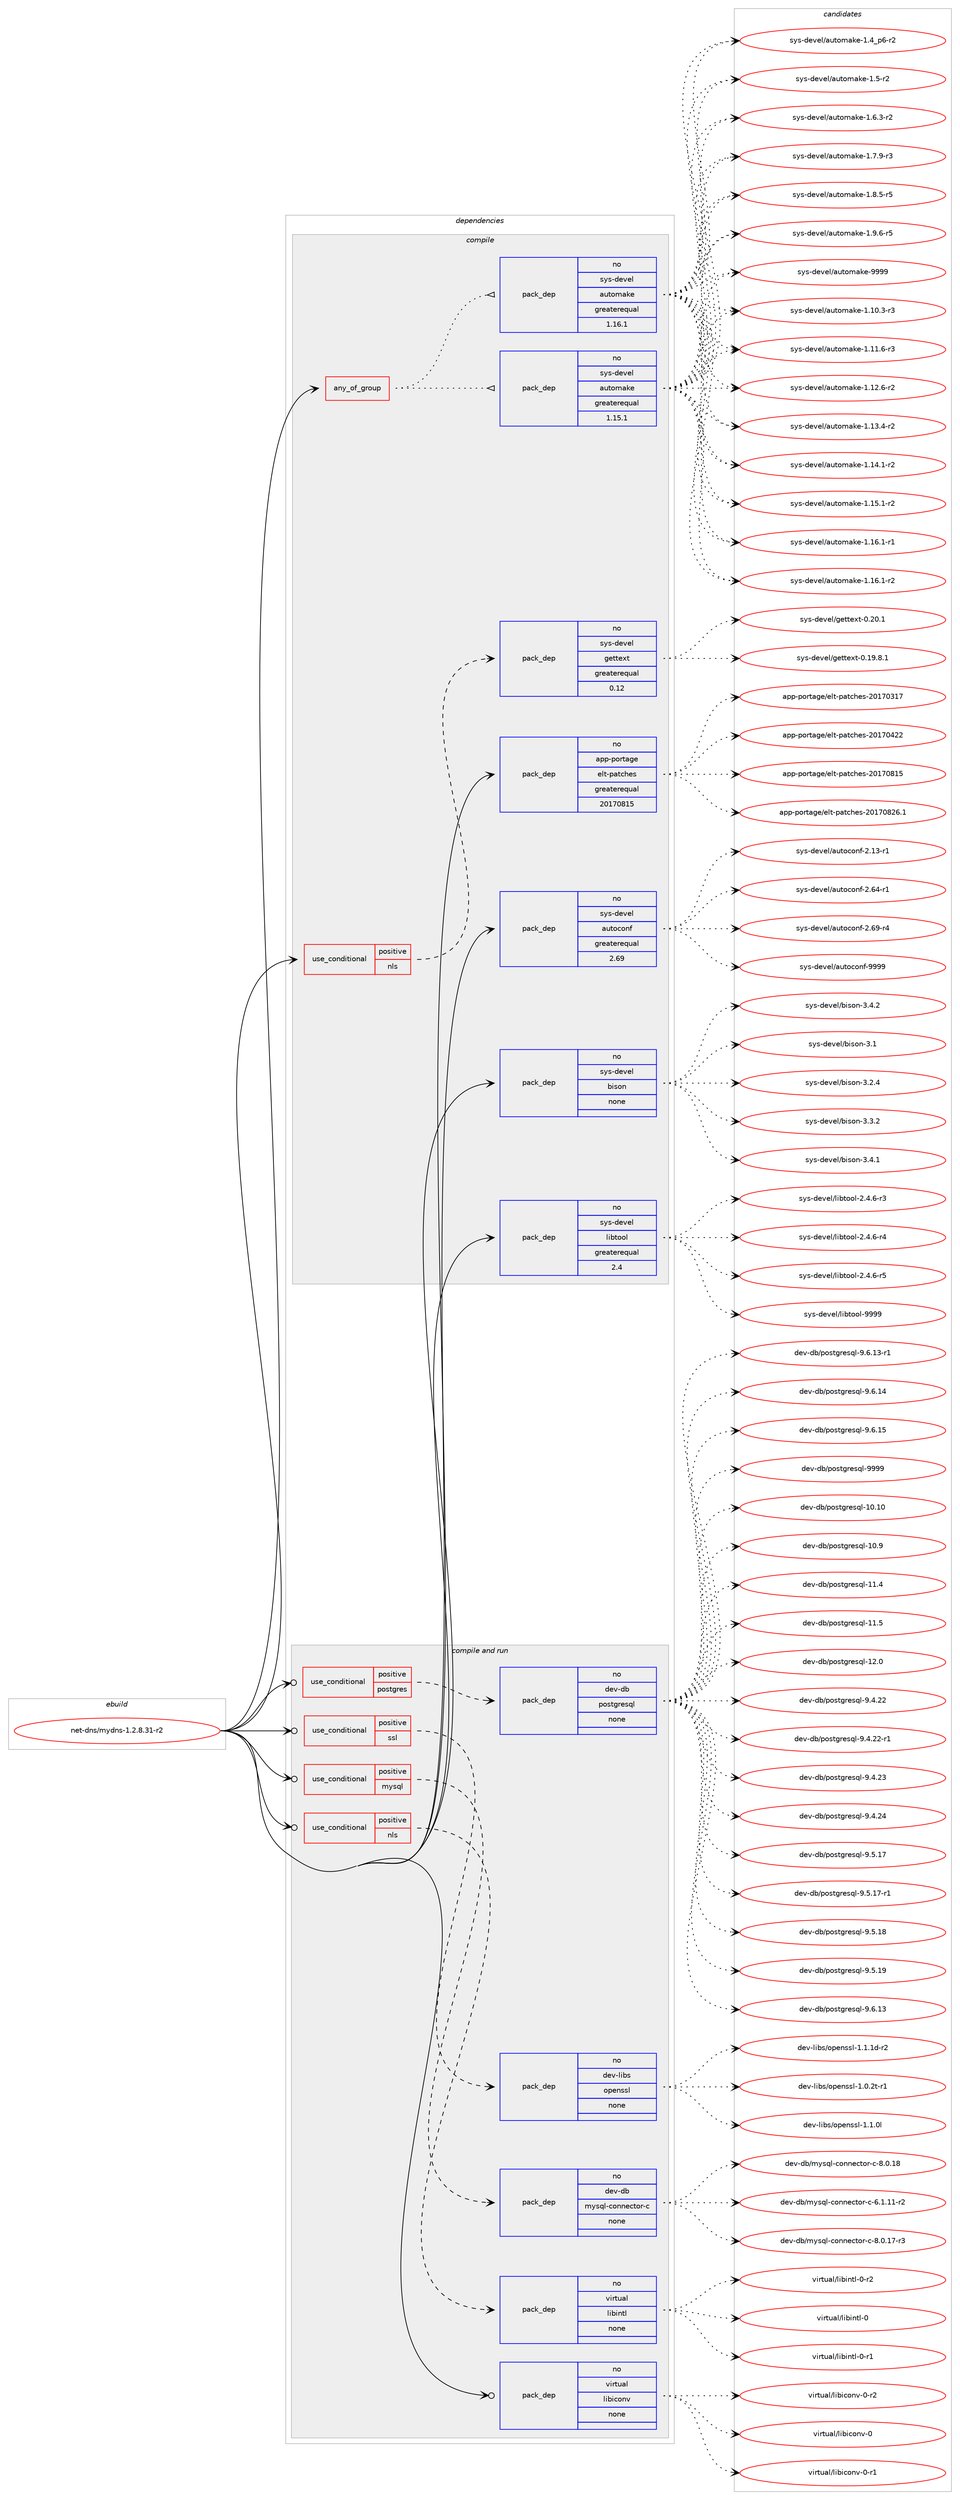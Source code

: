 digraph prolog {

# *************
# Graph options
# *************

newrank=true;
concentrate=true;
compound=true;
graph [rankdir=LR,fontname=Helvetica,fontsize=10,ranksep=1.5];#, ranksep=2.5, nodesep=0.2];
edge  [arrowhead=vee];
node  [fontname=Helvetica,fontsize=10];

# **********
# The ebuild
# **********

subgraph cluster_leftcol {
color=gray;
rank=same;
label=<<i>ebuild</i>>;
id [label="net-dns/mydns-1.2.8.31-r2", color=red, width=4, href="../net-dns/mydns-1.2.8.31-r2.svg"];
}

# ****************
# The dependencies
# ****************

subgraph cluster_midcol {
color=gray;
label=<<i>dependencies</i>>;
subgraph cluster_compile {
fillcolor="#eeeeee";
style=filled;
label=<<i>compile</i>>;
subgraph any13860 {
dependency818459 [label=<<TABLE BORDER="0" CELLBORDER="1" CELLSPACING="0" CELLPADDING="4"><TR><TD CELLPADDING="10">any_of_group</TD></TR></TABLE>>, shape=none, color=red];subgraph pack604824 {
dependency818460 [label=<<TABLE BORDER="0" CELLBORDER="1" CELLSPACING="0" CELLPADDING="4" WIDTH="220"><TR><TD ROWSPAN="6" CELLPADDING="30">pack_dep</TD></TR><TR><TD WIDTH="110">no</TD></TR><TR><TD>sys-devel</TD></TR><TR><TD>automake</TD></TR><TR><TD>greaterequal</TD></TR><TR><TD>1.16.1</TD></TR></TABLE>>, shape=none, color=blue];
}
dependency818459:e -> dependency818460:w [weight=20,style="dotted",arrowhead="oinv"];
subgraph pack604825 {
dependency818461 [label=<<TABLE BORDER="0" CELLBORDER="1" CELLSPACING="0" CELLPADDING="4" WIDTH="220"><TR><TD ROWSPAN="6" CELLPADDING="30">pack_dep</TD></TR><TR><TD WIDTH="110">no</TD></TR><TR><TD>sys-devel</TD></TR><TR><TD>automake</TD></TR><TR><TD>greaterequal</TD></TR><TR><TD>1.15.1</TD></TR></TABLE>>, shape=none, color=blue];
}
dependency818459:e -> dependency818461:w [weight=20,style="dotted",arrowhead="oinv"];
}
id:e -> dependency818459:w [weight=20,style="solid",arrowhead="vee"];
subgraph cond199325 {
dependency818462 [label=<<TABLE BORDER="0" CELLBORDER="1" CELLSPACING="0" CELLPADDING="4"><TR><TD ROWSPAN="3" CELLPADDING="10">use_conditional</TD></TR><TR><TD>positive</TD></TR><TR><TD>nls</TD></TR></TABLE>>, shape=none, color=red];
subgraph pack604826 {
dependency818463 [label=<<TABLE BORDER="0" CELLBORDER="1" CELLSPACING="0" CELLPADDING="4" WIDTH="220"><TR><TD ROWSPAN="6" CELLPADDING="30">pack_dep</TD></TR><TR><TD WIDTH="110">no</TD></TR><TR><TD>sys-devel</TD></TR><TR><TD>gettext</TD></TR><TR><TD>greaterequal</TD></TR><TR><TD>0.12</TD></TR></TABLE>>, shape=none, color=blue];
}
dependency818462:e -> dependency818463:w [weight=20,style="dashed",arrowhead="vee"];
}
id:e -> dependency818462:w [weight=20,style="solid",arrowhead="vee"];
subgraph pack604827 {
dependency818464 [label=<<TABLE BORDER="0" CELLBORDER="1" CELLSPACING="0" CELLPADDING="4" WIDTH="220"><TR><TD ROWSPAN="6" CELLPADDING="30">pack_dep</TD></TR><TR><TD WIDTH="110">no</TD></TR><TR><TD>app-portage</TD></TR><TR><TD>elt-patches</TD></TR><TR><TD>greaterequal</TD></TR><TR><TD>20170815</TD></TR></TABLE>>, shape=none, color=blue];
}
id:e -> dependency818464:w [weight=20,style="solid",arrowhead="vee"];
subgraph pack604828 {
dependency818465 [label=<<TABLE BORDER="0" CELLBORDER="1" CELLSPACING="0" CELLPADDING="4" WIDTH="220"><TR><TD ROWSPAN="6" CELLPADDING="30">pack_dep</TD></TR><TR><TD WIDTH="110">no</TD></TR><TR><TD>sys-devel</TD></TR><TR><TD>autoconf</TD></TR><TR><TD>greaterequal</TD></TR><TR><TD>2.69</TD></TR></TABLE>>, shape=none, color=blue];
}
id:e -> dependency818465:w [weight=20,style="solid",arrowhead="vee"];
subgraph pack604829 {
dependency818466 [label=<<TABLE BORDER="0" CELLBORDER="1" CELLSPACING="0" CELLPADDING="4" WIDTH="220"><TR><TD ROWSPAN="6" CELLPADDING="30">pack_dep</TD></TR><TR><TD WIDTH="110">no</TD></TR><TR><TD>sys-devel</TD></TR><TR><TD>bison</TD></TR><TR><TD>none</TD></TR><TR><TD></TD></TR></TABLE>>, shape=none, color=blue];
}
id:e -> dependency818466:w [weight=20,style="solid",arrowhead="vee"];
subgraph pack604830 {
dependency818467 [label=<<TABLE BORDER="0" CELLBORDER="1" CELLSPACING="0" CELLPADDING="4" WIDTH="220"><TR><TD ROWSPAN="6" CELLPADDING="30">pack_dep</TD></TR><TR><TD WIDTH="110">no</TD></TR><TR><TD>sys-devel</TD></TR><TR><TD>libtool</TD></TR><TR><TD>greaterequal</TD></TR><TR><TD>2.4</TD></TR></TABLE>>, shape=none, color=blue];
}
id:e -> dependency818467:w [weight=20,style="solid",arrowhead="vee"];
}
subgraph cluster_compileandrun {
fillcolor="#eeeeee";
style=filled;
label=<<i>compile and run</i>>;
subgraph cond199326 {
dependency818468 [label=<<TABLE BORDER="0" CELLBORDER="1" CELLSPACING="0" CELLPADDING="4"><TR><TD ROWSPAN="3" CELLPADDING="10">use_conditional</TD></TR><TR><TD>positive</TD></TR><TR><TD>mysql</TD></TR></TABLE>>, shape=none, color=red];
subgraph pack604831 {
dependency818469 [label=<<TABLE BORDER="0" CELLBORDER="1" CELLSPACING="0" CELLPADDING="4" WIDTH="220"><TR><TD ROWSPAN="6" CELLPADDING="30">pack_dep</TD></TR><TR><TD WIDTH="110">no</TD></TR><TR><TD>dev-db</TD></TR><TR><TD>mysql-connector-c</TD></TR><TR><TD>none</TD></TR><TR><TD></TD></TR></TABLE>>, shape=none, color=blue];
}
dependency818468:e -> dependency818469:w [weight=20,style="dashed",arrowhead="vee"];
}
id:e -> dependency818468:w [weight=20,style="solid",arrowhead="odotvee"];
subgraph cond199327 {
dependency818470 [label=<<TABLE BORDER="0" CELLBORDER="1" CELLSPACING="0" CELLPADDING="4"><TR><TD ROWSPAN="3" CELLPADDING="10">use_conditional</TD></TR><TR><TD>positive</TD></TR><TR><TD>nls</TD></TR></TABLE>>, shape=none, color=red];
subgraph pack604832 {
dependency818471 [label=<<TABLE BORDER="0" CELLBORDER="1" CELLSPACING="0" CELLPADDING="4" WIDTH="220"><TR><TD ROWSPAN="6" CELLPADDING="30">pack_dep</TD></TR><TR><TD WIDTH="110">no</TD></TR><TR><TD>virtual</TD></TR><TR><TD>libintl</TD></TR><TR><TD>none</TD></TR><TR><TD></TD></TR></TABLE>>, shape=none, color=blue];
}
dependency818470:e -> dependency818471:w [weight=20,style="dashed",arrowhead="vee"];
}
id:e -> dependency818470:w [weight=20,style="solid",arrowhead="odotvee"];
subgraph cond199328 {
dependency818472 [label=<<TABLE BORDER="0" CELLBORDER="1" CELLSPACING="0" CELLPADDING="4"><TR><TD ROWSPAN="3" CELLPADDING="10">use_conditional</TD></TR><TR><TD>positive</TD></TR><TR><TD>postgres</TD></TR></TABLE>>, shape=none, color=red];
subgraph pack604833 {
dependency818473 [label=<<TABLE BORDER="0" CELLBORDER="1" CELLSPACING="0" CELLPADDING="4" WIDTH="220"><TR><TD ROWSPAN="6" CELLPADDING="30">pack_dep</TD></TR><TR><TD WIDTH="110">no</TD></TR><TR><TD>dev-db</TD></TR><TR><TD>postgresql</TD></TR><TR><TD>none</TD></TR><TR><TD></TD></TR></TABLE>>, shape=none, color=blue];
}
dependency818472:e -> dependency818473:w [weight=20,style="dashed",arrowhead="vee"];
}
id:e -> dependency818472:w [weight=20,style="solid",arrowhead="odotvee"];
subgraph cond199329 {
dependency818474 [label=<<TABLE BORDER="0" CELLBORDER="1" CELLSPACING="0" CELLPADDING="4"><TR><TD ROWSPAN="3" CELLPADDING="10">use_conditional</TD></TR><TR><TD>positive</TD></TR><TR><TD>ssl</TD></TR></TABLE>>, shape=none, color=red];
subgraph pack604834 {
dependency818475 [label=<<TABLE BORDER="0" CELLBORDER="1" CELLSPACING="0" CELLPADDING="4" WIDTH="220"><TR><TD ROWSPAN="6" CELLPADDING="30">pack_dep</TD></TR><TR><TD WIDTH="110">no</TD></TR><TR><TD>dev-libs</TD></TR><TR><TD>openssl</TD></TR><TR><TD>none</TD></TR><TR><TD></TD></TR></TABLE>>, shape=none, color=blue];
}
dependency818474:e -> dependency818475:w [weight=20,style="dashed",arrowhead="vee"];
}
id:e -> dependency818474:w [weight=20,style="solid",arrowhead="odotvee"];
subgraph pack604835 {
dependency818476 [label=<<TABLE BORDER="0" CELLBORDER="1" CELLSPACING="0" CELLPADDING="4" WIDTH="220"><TR><TD ROWSPAN="6" CELLPADDING="30">pack_dep</TD></TR><TR><TD WIDTH="110">no</TD></TR><TR><TD>virtual</TD></TR><TR><TD>libiconv</TD></TR><TR><TD>none</TD></TR><TR><TD></TD></TR></TABLE>>, shape=none, color=blue];
}
id:e -> dependency818476:w [weight=20,style="solid",arrowhead="odotvee"];
}
subgraph cluster_run {
fillcolor="#eeeeee";
style=filled;
label=<<i>run</i>>;
}
}

# **************
# The candidates
# **************

subgraph cluster_choices {
rank=same;
color=gray;
label=<<i>candidates</i>>;

subgraph choice604824 {
color=black;
nodesep=1;
choice11512111545100101118101108479711711611110997107101454946494846514511451 [label="sys-devel/automake-1.10.3-r3", color=red, width=4,href="../sys-devel/automake-1.10.3-r3.svg"];
choice11512111545100101118101108479711711611110997107101454946494946544511451 [label="sys-devel/automake-1.11.6-r3", color=red, width=4,href="../sys-devel/automake-1.11.6-r3.svg"];
choice11512111545100101118101108479711711611110997107101454946495046544511450 [label="sys-devel/automake-1.12.6-r2", color=red, width=4,href="../sys-devel/automake-1.12.6-r2.svg"];
choice11512111545100101118101108479711711611110997107101454946495146524511450 [label="sys-devel/automake-1.13.4-r2", color=red, width=4,href="../sys-devel/automake-1.13.4-r2.svg"];
choice11512111545100101118101108479711711611110997107101454946495246494511450 [label="sys-devel/automake-1.14.1-r2", color=red, width=4,href="../sys-devel/automake-1.14.1-r2.svg"];
choice11512111545100101118101108479711711611110997107101454946495346494511450 [label="sys-devel/automake-1.15.1-r2", color=red, width=4,href="../sys-devel/automake-1.15.1-r2.svg"];
choice11512111545100101118101108479711711611110997107101454946495446494511449 [label="sys-devel/automake-1.16.1-r1", color=red, width=4,href="../sys-devel/automake-1.16.1-r1.svg"];
choice11512111545100101118101108479711711611110997107101454946495446494511450 [label="sys-devel/automake-1.16.1-r2", color=red, width=4,href="../sys-devel/automake-1.16.1-r2.svg"];
choice115121115451001011181011084797117116111109971071014549465295112544511450 [label="sys-devel/automake-1.4_p6-r2", color=red, width=4,href="../sys-devel/automake-1.4_p6-r2.svg"];
choice11512111545100101118101108479711711611110997107101454946534511450 [label="sys-devel/automake-1.5-r2", color=red, width=4,href="../sys-devel/automake-1.5-r2.svg"];
choice115121115451001011181011084797117116111109971071014549465446514511450 [label="sys-devel/automake-1.6.3-r2", color=red, width=4,href="../sys-devel/automake-1.6.3-r2.svg"];
choice115121115451001011181011084797117116111109971071014549465546574511451 [label="sys-devel/automake-1.7.9-r3", color=red, width=4,href="../sys-devel/automake-1.7.9-r3.svg"];
choice115121115451001011181011084797117116111109971071014549465646534511453 [label="sys-devel/automake-1.8.5-r5", color=red, width=4,href="../sys-devel/automake-1.8.5-r5.svg"];
choice115121115451001011181011084797117116111109971071014549465746544511453 [label="sys-devel/automake-1.9.6-r5", color=red, width=4,href="../sys-devel/automake-1.9.6-r5.svg"];
choice115121115451001011181011084797117116111109971071014557575757 [label="sys-devel/automake-9999", color=red, width=4,href="../sys-devel/automake-9999.svg"];
dependency818460:e -> choice11512111545100101118101108479711711611110997107101454946494846514511451:w [style=dotted,weight="100"];
dependency818460:e -> choice11512111545100101118101108479711711611110997107101454946494946544511451:w [style=dotted,weight="100"];
dependency818460:e -> choice11512111545100101118101108479711711611110997107101454946495046544511450:w [style=dotted,weight="100"];
dependency818460:e -> choice11512111545100101118101108479711711611110997107101454946495146524511450:w [style=dotted,weight="100"];
dependency818460:e -> choice11512111545100101118101108479711711611110997107101454946495246494511450:w [style=dotted,weight="100"];
dependency818460:e -> choice11512111545100101118101108479711711611110997107101454946495346494511450:w [style=dotted,weight="100"];
dependency818460:e -> choice11512111545100101118101108479711711611110997107101454946495446494511449:w [style=dotted,weight="100"];
dependency818460:e -> choice11512111545100101118101108479711711611110997107101454946495446494511450:w [style=dotted,weight="100"];
dependency818460:e -> choice115121115451001011181011084797117116111109971071014549465295112544511450:w [style=dotted,weight="100"];
dependency818460:e -> choice11512111545100101118101108479711711611110997107101454946534511450:w [style=dotted,weight="100"];
dependency818460:e -> choice115121115451001011181011084797117116111109971071014549465446514511450:w [style=dotted,weight="100"];
dependency818460:e -> choice115121115451001011181011084797117116111109971071014549465546574511451:w [style=dotted,weight="100"];
dependency818460:e -> choice115121115451001011181011084797117116111109971071014549465646534511453:w [style=dotted,weight="100"];
dependency818460:e -> choice115121115451001011181011084797117116111109971071014549465746544511453:w [style=dotted,weight="100"];
dependency818460:e -> choice115121115451001011181011084797117116111109971071014557575757:w [style=dotted,weight="100"];
}
subgraph choice604825 {
color=black;
nodesep=1;
choice11512111545100101118101108479711711611110997107101454946494846514511451 [label="sys-devel/automake-1.10.3-r3", color=red, width=4,href="../sys-devel/automake-1.10.3-r3.svg"];
choice11512111545100101118101108479711711611110997107101454946494946544511451 [label="sys-devel/automake-1.11.6-r3", color=red, width=4,href="../sys-devel/automake-1.11.6-r3.svg"];
choice11512111545100101118101108479711711611110997107101454946495046544511450 [label="sys-devel/automake-1.12.6-r2", color=red, width=4,href="../sys-devel/automake-1.12.6-r2.svg"];
choice11512111545100101118101108479711711611110997107101454946495146524511450 [label="sys-devel/automake-1.13.4-r2", color=red, width=4,href="../sys-devel/automake-1.13.4-r2.svg"];
choice11512111545100101118101108479711711611110997107101454946495246494511450 [label="sys-devel/automake-1.14.1-r2", color=red, width=4,href="../sys-devel/automake-1.14.1-r2.svg"];
choice11512111545100101118101108479711711611110997107101454946495346494511450 [label="sys-devel/automake-1.15.1-r2", color=red, width=4,href="../sys-devel/automake-1.15.1-r2.svg"];
choice11512111545100101118101108479711711611110997107101454946495446494511449 [label="sys-devel/automake-1.16.1-r1", color=red, width=4,href="../sys-devel/automake-1.16.1-r1.svg"];
choice11512111545100101118101108479711711611110997107101454946495446494511450 [label="sys-devel/automake-1.16.1-r2", color=red, width=4,href="../sys-devel/automake-1.16.1-r2.svg"];
choice115121115451001011181011084797117116111109971071014549465295112544511450 [label="sys-devel/automake-1.4_p6-r2", color=red, width=4,href="../sys-devel/automake-1.4_p6-r2.svg"];
choice11512111545100101118101108479711711611110997107101454946534511450 [label="sys-devel/automake-1.5-r2", color=red, width=4,href="../sys-devel/automake-1.5-r2.svg"];
choice115121115451001011181011084797117116111109971071014549465446514511450 [label="sys-devel/automake-1.6.3-r2", color=red, width=4,href="../sys-devel/automake-1.6.3-r2.svg"];
choice115121115451001011181011084797117116111109971071014549465546574511451 [label="sys-devel/automake-1.7.9-r3", color=red, width=4,href="../sys-devel/automake-1.7.9-r3.svg"];
choice115121115451001011181011084797117116111109971071014549465646534511453 [label="sys-devel/automake-1.8.5-r5", color=red, width=4,href="../sys-devel/automake-1.8.5-r5.svg"];
choice115121115451001011181011084797117116111109971071014549465746544511453 [label="sys-devel/automake-1.9.6-r5", color=red, width=4,href="../sys-devel/automake-1.9.6-r5.svg"];
choice115121115451001011181011084797117116111109971071014557575757 [label="sys-devel/automake-9999", color=red, width=4,href="../sys-devel/automake-9999.svg"];
dependency818461:e -> choice11512111545100101118101108479711711611110997107101454946494846514511451:w [style=dotted,weight="100"];
dependency818461:e -> choice11512111545100101118101108479711711611110997107101454946494946544511451:w [style=dotted,weight="100"];
dependency818461:e -> choice11512111545100101118101108479711711611110997107101454946495046544511450:w [style=dotted,weight="100"];
dependency818461:e -> choice11512111545100101118101108479711711611110997107101454946495146524511450:w [style=dotted,weight="100"];
dependency818461:e -> choice11512111545100101118101108479711711611110997107101454946495246494511450:w [style=dotted,weight="100"];
dependency818461:e -> choice11512111545100101118101108479711711611110997107101454946495346494511450:w [style=dotted,weight="100"];
dependency818461:e -> choice11512111545100101118101108479711711611110997107101454946495446494511449:w [style=dotted,weight="100"];
dependency818461:e -> choice11512111545100101118101108479711711611110997107101454946495446494511450:w [style=dotted,weight="100"];
dependency818461:e -> choice115121115451001011181011084797117116111109971071014549465295112544511450:w [style=dotted,weight="100"];
dependency818461:e -> choice11512111545100101118101108479711711611110997107101454946534511450:w [style=dotted,weight="100"];
dependency818461:e -> choice115121115451001011181011084797117116111109971071014549465446514511450:w [style=dotted,weight="100"];
dependency818461:e -> choice115121115451001011181011084797117116111109971071014549465546574511451:w [style=dotted,weight="100"];
dependency818461:e -> choice115121115451001011181011084797117116111109971071014549465646534511453:w [style=dotted,weight="100"];
dependency818461:e -> choice115121115451001011181011084797117116111109971071014549465746544511453:w [style=dotted,weight="100"];
dependency818461:e -> choice115121115451001011181011084797117116111109971071014557575757:w [style=dotted,weight="100"];
}
subgraph choice604826 {
color=black;
nodesep=1;
choice1151211154510010111810110847103101116116101120116454846495746564649 [label="sys-devel/gettext-0.19.8.1", color=red, width=4,href="../sys-devel/gettext-0.19.8.1.svg"];
choice115121115451001011181011084710310111611610112011645484650484649 [label="sys-devel/gettext-0.20.1", color=red, width=4,href="../sys-devel/gettext-0.20.1.svg"];
dependency818463:e -> choice1151211154510010111810110847103101116116101120116454846495746564649:w [style=dotted,weight="100"];
dependency818463:e -> choice115121115451001011181011084710310111611610112011645484650484649:w [style=dotted,weight="100"];
}
subgraph choice604827 {
color=black;
nodesep=1;
choice97112112451121111141169710310147101108116451129711699104101115455048495548514955 [label="app-portage/elt-patches-20170317", color=red, width=4,href="../app-portage/elt-patches-20170317.svg"];
choice97112112451121111141169710310147101108116451129711699104101115455048495548525050 [label="app-portage/elt-patches-20170422", color=red, width=4,href="../app-portage/elt-patches-20170422.svg"];
choice97112112451121111141169710310147101108116451129711699104101115455048495548564953 [label="app-portage/elt-patches-20170815", color=red, width=4,href="../app-portage/elt-patches-20170815.svg"];
choice971121124511211111411697103101471011081164511297116991041011154550484955485650544649 [label="app-portage/elt-patches-20170826.1", color=red, width=4,href="../app-portage/elt-patches-20170826.1.svg"];
dependency818464:e -> choice97112112451121111141169710310147101108116451129711699104101115455048495548514955:w [style=dotted,weight="100"];
dependency818464:e -> choice97112112451121111141169710310147101108116451129711699104101115455048495548525050:w [style=dotted,weight="100"];
dependency818464:e -> choice97112112451121111141169710310147101108116451129711699104101115455048495548564953:w [style=dotted,weight="100"];
dependency818464:e -> choice971121124511211111411697103101471011081164511297116991041011154550484955485650544649:w [style=dotted,weight="100"];
}
subgraph choice604828 {
color=black;
nodesep=1;
choice1151211154510010111810110847971171161119911111010245504649514511449 [label="sys-devel/autoconf-2.13-r1", color=red, width=4,href="../sys-devel/autoconf-2.13-r1.svg"];
choice1151211154510010111810110847971171161119911111010245504654524511449 [label="sys-devel/autoconf-2.64-r1", color=red, width=4,href="../sys-devel/autoconf-2.64-r1.svg"];
choice1151211154510010111810110847971171161119911111010245504654574511452 [label="sys-devel/autoconf-2.69-r4", color=red, width=4,href="../sys-devel/autoconf-2.69-r4.svg"];
choice115121115451001011181011084797117116111991111101024557575757 [label="sys-devel/autoconf-9999", color=red, width=4,href="../sys-devel/autoconf-9999.svg"];
dependency818465:e -> choice1151211154510010111810110847971171161119911111010245504649514511449:w [style=dotted,weight="100"];
dependency818465:e -> choice1151211154510010111810110847971171161119911111010245504654524511449:w [style=dotted,weight="100"];
dependency818465:e -> choice1151211154510010111810110847971171161119911111010245504654574511452:w [style=dotted,weight="100"];
dependency818465:e -> choice115121115451001011181011084797117116111991111101024557575757:w [style=dotted,weight="100"];
}
subgraph choice604829 {
color=black;
nodesep=1;
choice11512111545100101118101108479810511511111045514649 [label="sys-devel/bison-3.1", color=red, width=4,href="../sys-devel/bison-3.1.svg"];
choice115121115451001011181011084798105115111110455146504652 [label="sys-devel/bison-3.2.4", color=red, width=4,href="../sys-devel/bison-3.2.4.svg"];
choice115121115451001011181011084798105115111110455146514650 [label="sys-devel/bison-3.3.2", color=red, width=4,href="../sys-devel/bison-3.3.2.svg"];
choice115121115451001011181011084798105115111110455146524649 [label="sys-devel/bison-3.4.1", color=red, width=4,href="../sys-devel/bison-3.4.1.svg"];
choice115121115451001011181011084798105115111110455146524650 [label="sys-devel/bison-3.4.2", color=red, width=4,href="../sys-devel/bison-3.4.2.svg"];
dependency818466:e -> choice11512111545100101118101108479810511511111045514649:w [style=dotted,weight="100"];
dependency818466:e -> choice115121115451001011181011084798105115111110455146504652:w [style=dotted,weight="100"];
dependency818466:e -> choice115121115451001011181011084798105115111110455146514650:w [style=dotted,weight="100"];
dependency818466:e -> choice115121115451001011181011084798105115111110455146524649:w [style=dotted,weight="100"];
dependency818466:e -> choice115121115451001011181011084798105115111110455146524650:w [style=dotted,weight="100"];
}
subgraph choice604830 {
color=black;
nodesep=1;
choice1151211154510010111810110847108105981161111111084550465246544511451 [label="sys-devel/libtool-2.4.6-r3", color=red, width=4,href="../sys-devel/libtool-2.4.6-r3.svg"];
choice1151211154510010111810110847108105981161111111084550465246544511452 [label="sys-devel/libtool-2.4.6-r4", color=red, width=4,href="../sys-devel/libtool-2.4.6-r4.svg"];
choice1151211154510010111810110847108105981161111111084550465246544511453 [label="sys-devel/libtool-2.4.6-r5", color=red, width=4,href="../sys-devel/libtool-2.4.6-r5.svg"];
choice1151211154510010111810110847108105981161111111084557575757 [label="sys-devel/libtool-9999", color=red, width=4,href="../sys-devel/libtool-9999.svg"];
dependency818467:e -> choice1151211154510010111810110847108105981161111111084550465246544511451:w [style=dotted,weight="100"];
dependency818467:e -> choice1151211154510010111810110847108105981161111111084550465246544511452:w [style=dotted,weight="100"];
dependency818467:e -> choice1151211154510010111810110847108105981161111111084550465246544511453:w [style=dotted,weight="100"];
dependency818467:e -> choice1151211154510010111810110847108105981161111111084557575757:w [style=dotted,weight="100"];
}
subgraph choice604831 {
color=black;
nodesep=1;
choice1001011184510098471091211151131084599111110110101991161111144599455446494649494511450 [label="dev-db/mysql-connector-c-6.1.11-r2", color=red, width=4,href="../dev-db/mysql-connector-c-6.1.11-r2.svg"];
choice1001011184510098471091211151131084599111110110101991161111144599455646484649554511451 [label="dev-db/mysql-connector-c-8.0.17-r3", color=red, width=4,href="../dev-db/mysql-connector-c-8.0.17-r3.svg"];
choice100101118451009847109121115113108459911111011010199116111114459945564648464956 [label="dev-db/mysql-connector-c-8.0.18", color=red, width=4,href="../dev-db/mysql-connector-c-8.0.18.svg"];
dependency818469:e -> choice1001011184510098471091211151131084599111110110101991161111144599455446494649494511450:w [style=dotted,weight="100"];
dependency818469:e -> choice1001011184510098471091211151131084599111110110101991161111144599455646484649554511451:w [style=dotted,weight="100"];
dependency818469:e -> choice100101118451009847109121115113108459911111011010199116111114459945564648464956:w [style=dotted,weight="100"];
}
subgraph choice604832 {
color=black;
nodesep=1;
choice1181051141161179710847108105981051101161084548 [label="virtual/libintl-0", color=red, width=4,href="../virtual/libintl-0.svg"];
choice11810511411611797108471081059810511011610845484511449 [label="virtual/libintl-0-r1", color=red, width=4,href="../virtual/libintl-0-r1.svg"];
choice11810511411611797108471081059810511011610845484511450 [label="virtual/libintl-0-r2", color=red, width=4,href="../virtual/libintl-0-r2.svg"];
dependency818471:e -> choice1181051141161179710847108105981051101161084548:w [style=dotted,weight="100"];
dependency818471:e -> choice11810511411611797108471081059810511011610845484511449:w [style=dotted,weight="100"];
dependency818471:e -> choice11810511411611797108471081059810511011610845484511450:w [style=dotted,weight="100"];
}
subgraph choice604833 {
color=black;
nodesep=1;
choice100101118451009847112111115116103114101115113108454948464948 [label="dev-db/postgresql-10.10", color=red, width=4,href="../dev-db/postgresql-10.10.svg"];
choice1001011184510098471121111151161031141011151131084549484657 [label="dev-db/postgresql-10.9", color=red, width=4,href="../dev-db/postgresql-10.9.svg"];
choice1001011184510098471121111151161031141011151131084549494652 [label="dev-db/postgresql-11.4", color=red, width=4,href="../dev-db/postgresql-11.4.svg"];
choice1001011184510098471121111151161031141011151131084549494653 [label="dev-db/postgresql-11.5", color=red, width=4,href="../dev-db/postgresql-11.5.svg"];
choice1001011184510098471121111151161031141011151131084549504648 [label="dev-db/postgresql-12.0", color=red, width=4,href="../dev-db/postgresql-12.0.svg"];
choice10010111845100984711211111511610311410111511310845574652465050 [label="dev-db/postgresql-9.4.22", color=red, width=4,href="../dev-db/postgresql-9.4.22.svg"];
choice100101118451009847112111115116103114101115113108455746524650504511449 [label="dev-db/postgresql-9.4.22-r1", color=red, width=4,href="../dev-db/postgresql-9.4.22-r1.svg"];
choice10010111845100984711211111511610311410111511310845574652465051 [label="dev-db/postgresql-9.4.23", color=red, width=4,href="../dev-db/postgresql-9.4.23.svg"];
choice10010111845100984711211111511610311410111511310845574652465052 [label="dev-db/postgresql-9.4.24", color=red, width=4,href="../dev-db/postgresql-9.4.24.svg"];
choice10010111845100984711211111511610311410111511310845574653464955 [label="dev-db/postgresql-9.5.17", color=red, width=4,href="../dev-db/postgresql-9.5.17.svg"];
choice100101118451009847112111115116103114101115113108455746534649554511449 [label="dev-db/postgresql-9.5.17-r1", color=red, width=4,href="../dev-db/postgresql-9.5.17-r1.svg"];
choice10010111845100984711211111511610311410111511310845574653464956 [label="dev-db/postgresql-9.5.18", color=red, width=4,href="../dev-db/postgresql-9.5.18.svg"];
choice10010111845100984711211111511610311410111511310845574653464957 [label="dev-db/postgresql-9.5.19", color=red, width=4,href="../dev-db/postgresql-9.5.19.svg"];
choice10010111845100984711211111511610311410111511310845574654464951 [label="dev-db/postgresql-9.6.13", color=red, width=4,href="../dev-db/postgresql-9.6.13.svg"];
choice100101118451009847112111115116103114101115113108455746544649514511449 [label="dev-db/postgresql-9.6.13-r1", color=red, width=4,href="../dev-db/postgresql-9.6.13-r1.svg"];
choice10010111845100984711211111511610311410111511310845574654464952 [label="dev-db/postgresql-9.6.14", color=red, width=4,href="../dev-db/postgresql-9.6.14.svg"];
choice10010111845100984711211111511610311410111511310845574654464953 [label="dev-db/postgresql-9.6.15", color=red, width=4,href="../dev-db/postgresql-9.6.15.svg"];
choice1001011184510098471121111151161031141011151131084557575757 [label="dev-db/postgresql-9999", color=red, width=4,href="../dev-db/postgresql-9999.svg"];
dependency818473:e -> choice100101118451009847112111115116103114101115113108454948464948:w [style=dotted,weight="100"];
dependency818473:e -> choice1001011184510098471121111151161031141011151131084549484657:w [style=dotted,weight="100"];
dependency818473:e -> choice1001011184510098471121111151161031141011151131084549494652:w [style=dotted,weight="100"];
dependency818473:e -> choice1001011184510098471121111151161031141011151131084549494653:w [style=dotted,weight="100"];
dependency818473:e -> choice1001011184510098471121111151161031141011151131084549504648:w [style=dotted,weight="100"];
dependency818473:e -> choice10010111845100984711211111511610311410111511310845574652465050:w [style=dotted,weight="100"];
dependency818473:e -> choice100101118451009847112111115116103114101115113108455746524650504511449:w [style=dotted,weight="100"];
dependency818473:e -> choice10010111845100984711211111511610311410111511310845574652465051:w [style=dotted,weight="100"];
dependency818473:e -> choice10010111845100984711211111511610311410111511310845574652465052:w [style=dotted,weight="100"];
dependency818473:e -> choice10010111845100984711211111511610311410111511310845574653464955:w [style=dotted,weight="100"];
dependency818473:e -> choice100101118451009847112111115116103114101115113108455746534649554511449:w [style=dotted,weight="100"];
dependency818473:e -> choice10010111845100984711211111511610311410111511310845574653464956:w [style=dotted,weight="100"];
dependency818473:e -> choice10010111845100984711211111511610311410111511310845574653464957:w [style=dotted,weight="100"];
dependency818473:e -> choice10010111845100984711211111511610311410111511310845574654464951:w [style=dotted,weight="100"];
dependency818473:e -> choice100101118451009847112111115116103114101115113108455746544649514511449:w [style=dotted,weight="100"];
dependency818473:e -> choice10010111845100984711211111511610311410111511310845574654464952:w [style=dotted,weight="100"];
dependency818473:e -> choice10010111845100984711211111511610311410111511310845574654464953:w [style=dotted,weight="100"];
dependency818473:e -> choice1001011184510098471121111151161031141011151131084557575757:w [style=dotted,weight="100"];
}
subgraph choice604834 {
color=black;
nodesep=1;
choice1001011184510810598115471111121011101151151084549464846501164511449 [label="dev-libs/openssl-1.0.2t-r1", color=red, width=4,href="../dev-libs/openssl-1.0.2t-r1.svg"];
choice100101118451081059811547111112101110115115108454946494648108 [label="dev-libs/openssl-1.1.0l", color=red, width=4,href="../dev-libs/openssl-1.1.0l.svg"];
choice1001011184510810598115471111121011101151151084549464946491004511450 [label="dev-libs/openssl-1.1.1d-r2", color=red, width=4,href="../dev-libs/openssl-1.1.1d-r2.svg"];
dependency818475:e -> choice1001011184510810598115471111121011101151151084549464846501164511449:w [style=dotted,weight="100"];
dependency818475:e -> choice100101118451081059811547111112101110115115108454946494648108:w [style=dotted,weight="100"];
dependency818475:e -> choice1001011184510810598115471111121011101151151084549464946491004511450:w [style=dotted,weight="100"];
}
subgraph choice604835 {
color=black;
nodesep=1;
choice118105114116117971084710810598105991111101184548 [label="virtual/libiconv-0", color=red, width=4,href="../virtual/libiconv-0.svg"];
choice1181051141161179710847108105981059911111011845484511449 [label="virtual/libiconv-0-r1", color=red, width=4,href="../virtual/libiconv-0-r1.svg"];
choice1181051141161179710847108105981059911111011845484511450 [label="virtual/libiconv-0-r2", color=red, width=4,href="../virtual/libiconv-0-r2.svg"];
dependency818476:e -> choice118105114116117971084710810598105991111101184548:w [style=dotted,weight="100"];
dependency818476:e -> choice1181051141161179710847108105981059911111011845484511449:w [style=dotted,weight="100"];
dependency818476:e -> choice1181051141161179710847108105981059911111011845484511450:w [style=dotted,weight="100"];
}
}

}

